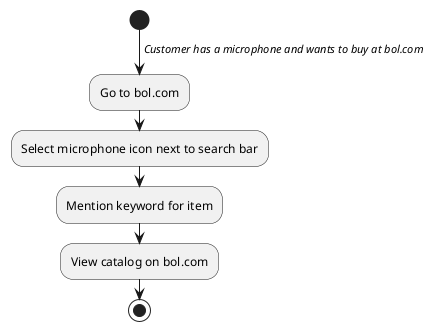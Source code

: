 @startuml activity diagram downloaden grafisch product
start
->//Customer has a microphone and wants to buy at bol.com//;
    :Go to bol.com;
    :Select microphone icon next to search bar;
    :Mention keyword for item;
    :View catalog on bol.com;
stop
@enduml